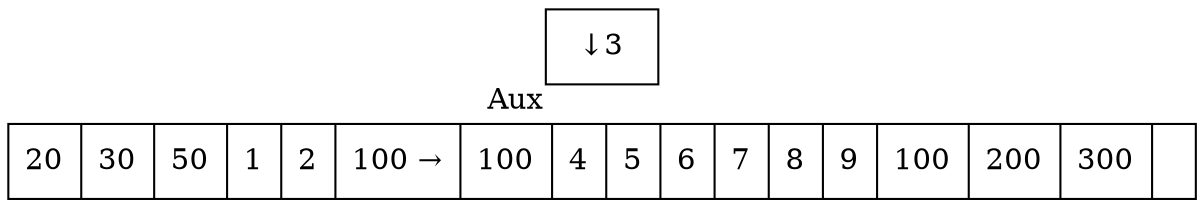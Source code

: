 digraph G{ node [shape = record ];
 rankdir=LR;X[label="{ 20|30|50|1|2|100 → |100|4|5|6|7|8|9|100|200|300|}"]
2[label=" { ↓ 3}"xlabel="Aux"]
}
